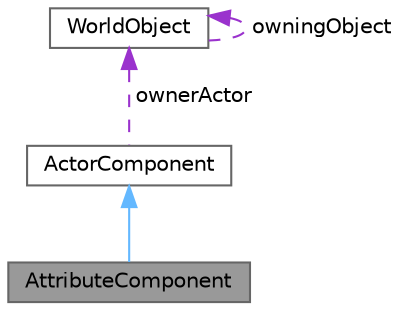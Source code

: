 digraph "AttributeComponent"
{
 // LATEX_PDF_SIZE
  bgcolor="transparent";
  edge [fontname=Helvetica,fontsize=10,labelfontname=Helvetica,labelfontsize=10];
  node [fontname=Helvetica,fontsize=10,shape=box,height=0.2,width=0.4];
  Node1 [label="AttributeComponent",height=0.2,width=0.4,color="gray40", fillcolor="grey60", style="filled", fontcolor="black",tooltip=" "];
  Node2 -> Node1 [dir="back",color="steelblue1",style="solid"];
  Node2 [label="ActorComponent",height=0.2,width=0.4,color="gray40", fillcolor="white", style="filled",URL="$class_actor_component.html",tooltip="Base class to be derived for actor components"];
  Node3 -> Node2 [dir="back",color="darkorchid3",style="dashed",label=" ownerActor" ];
  Node3 [label="WorldObject",height=0.2,width=0.4,color="gray40", fillcolor="white", style="filled",URL="$class_world_object.html",tooltip=" "];
  Node3 -> Node3 [dir="back",color="darkorchid3",style="dashed",label=" owningObject" ];
}
